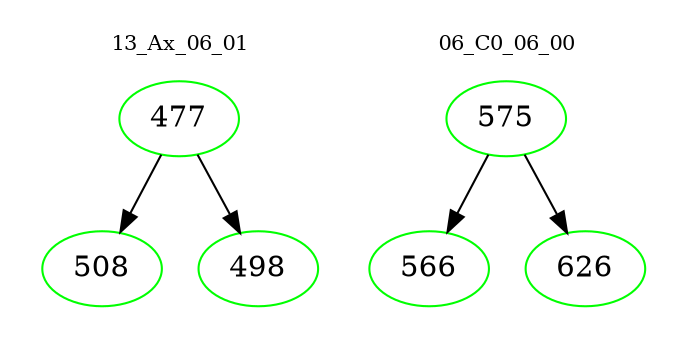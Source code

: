 digraph{
subgraph cluster_0 {
color = white
label = "13_Ax_06_01";
fontsize=10;
T0_477 [label="477", color="green"]
T0_477 -> T0_508 [color="black"]
T0_508 [label="508", color="green"]
T0_477 -> T0_498 [color="black"]
T0_498 [label="498", color="green"]
}
subgraph cluster_1 {
color = white
label = "06_C0_06_00";
fontsize=10;
T1_575 [label="575", color="green"]
T1_575 -> T1_566 [color="black"]
T1_566 [label="566", color="green"]
T1_575 -> T1_626 [color="black"]
T1_626 [label="626", color="green"]
}
}
